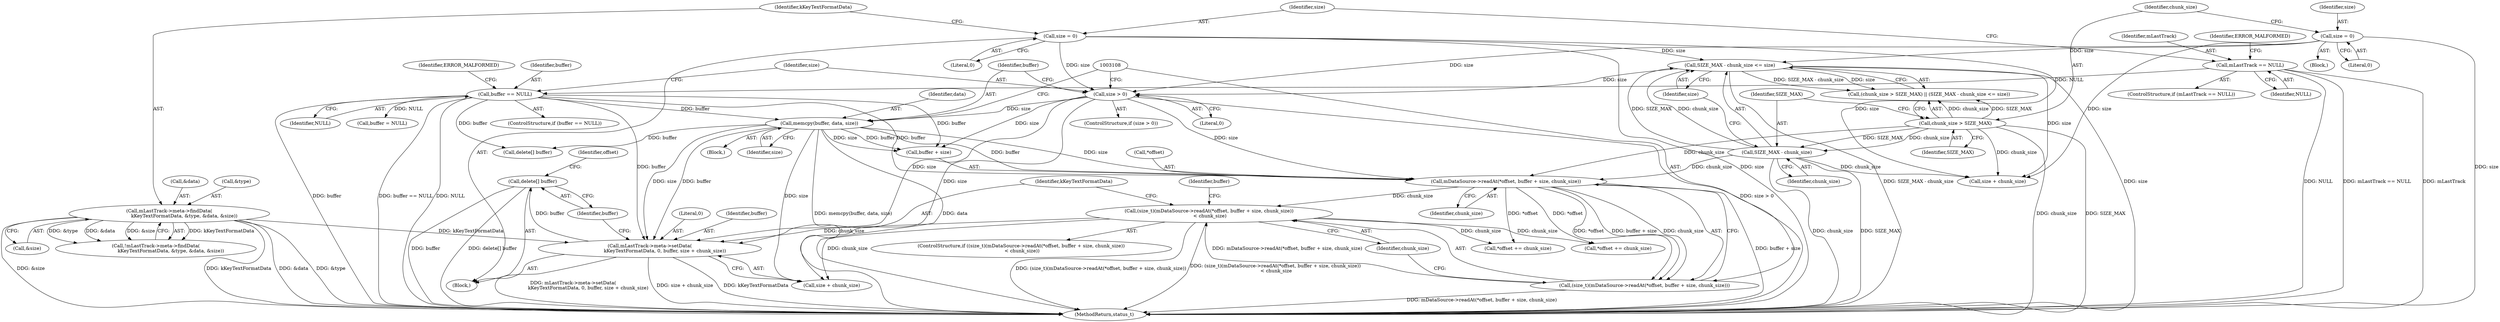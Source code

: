 digraph "0_Android_f81038006b4c59a5a148dcad887371206033c28f_2@API" {
"1003136" [label="(Call,delete[] buffer)"];
"1003129" [label="(Call,mLastTrack->meta->setData(\n                    kKeyTextFormatData, 0, buffer, size + chunk_size))"];
"1003057" [label="(Call,mLastTrack->meta->findData(\n                    kKeyTextFormatData, &type, &data, &size))"];
"1003090" [label="(Call,buffer == NULL)"];
"1003044" [label="(Call,mLastTrack == NULL)"];
"1003101" [label="(Call,memcpy(buffer, data, size))"];
"1003097" [label="(Call,size > 0)"];
"1003052" [label="(Call,size = 0)"];
"1003066" [label="(Call,size = 0)"];
"1003074" [label="(Call,SIZE_MAX - chunk_size <= size)"];
"1003075" [label="(Call,SIZE_MAX - chunk_size)"];
"1003071" [label="(Call,chunk_size > SIZE_MAX)"];
"1003106" [label="(Call,(size_t)(mDataSource->readAt(*offset, buffer + size, chunk_size))\n < chunk_size)"];
"1003107" [label="(Call,(size_t)(mDataSource->readAt(*offset, buffer + size, chunk_size)))"];
"1003109" [label="(Call,mDataSource->readAt(*offset, buffer + size, chunk_size))"];
"1003073" [label="(Identifier,SIZE_MAX)"];
"1003065" [label="(Block,)"];
"1003130" [label="(Identifier,kKeyTextFormatData)"];
"1003097" [label="(Call,size > 0)"];
"1003133" [label="(Call,size + chunk_size)"];
"1003136" [label="(Call,delete[] buffer)"];
"1003098" [label="(Identifier,size)"];
"1003043" [label="(ControlStructure,if (mLastTrack == NULL))"];
"1003052" [label="(Call,size = 0)"];
"1003289" [label="(MethodReturn,status_t)"];
"1003054" [label="(Literal,0)"];
"1003042" [label="(Block,)"];
"1003140" [label="(Identifier,offset)"];
"1003129" [label="(Call,mLastTrack->meta->setData(\n                    kKeyTextFormatData, 0, buffer, size + chunk_size))"];
"1003048" [label="(Identifier,ERROR_MALFORMED)"];
"1003070" [label="(Call,(chunk_size > SIZE_MAX) || (SIZE_MAX - chunk_size <= size))"];
"1003119" [label="(Identifier,buffer)"];
"1003071" [label="(Call,chunk_size > SIZE_MAX)"];
"1003067" [label="(Identifier,size)"];
"1003066" [label="(Call,size = 0)"];
"1003053" [label="(Identifier,size)"];
"1003089" [label="(ControlStructure,if (buffer == NULL))"];
"1003101" [label="(Call,memcpy(buffer, data, size))"];
"1003046" [label="(Identifier,NULL)"];
"1003095" [label="(Identifier,ERROR_MALFORMED)"];
"1003096" [label="(ControlStructure,if (size > 0))"];
"1003110" [label="(Call,*offset)"];
"1003086" [label="(Call,size + chunk_size)"];
"1003109" [label="(Call,mDataSource->readAt(*offset, buffer + size, chunk_size))"];
"1003116" [label="(Identifier,chunk_size)"];
"1003063" [label="(Call,&size)"];
"1003100" [label="(Block,)"];
"1003091" [label="(Identifier,buffer)"];
"1003138" [label="(Call,*offset += chunk_size)"];
"1003061" [label="(Call,&data)"];
"1003118" [label="(Call,delete[] buffer)"];
"1003076" [label="(Identifier,SIZE_MAX)"];
"1003044" [label="(Call,mLastTrack == NULL)"];
"1003090" [label="(Call,buffer == NULL)"];
"1003074" [label="(Call,SIZE_MAX - chunk_size <= size)"];
"1003057" [label="(Call,mLastTrack->meta->findData(\n                    kKeyTextFormatData, &type, &data, &size))"];
"1003106" [label="(Call,(size_t)(mDataSource->readAt(*offset, buffer + size, chunk_size))\n < chunk_size)"];
"1003112" [label="(Call,buffer + size)"];
"1003107" [label="(Call,(size_t)(mDataSource->readAt(*offset, buffer + size, chunk_size)))"];
"1003092" [label="(Identifier,NULL)"];
"1003099" [label="(Literal,0)"];
"1003103" [label="(Identifier,data)"];
"1003131" [label="(Literal,0)"];
"1003045" [label="(Identifier,mLastTrack)"];
"1003102" [label="(Identifier,buffer)"];
"1003105" [label="(ControlStructure,if ((size_t)(mDataSource->readAt(*offset, buffer + size, chunk_size))\n < chunk_size))"];
"1003059" [label="(Call,&type)"];
"1003075" [label="(Call,SIZE_MAX - chunk_size)"];
"1003104" [label="(Identifier,size)"];
"1003120" [label="(Call,buffer = NULL)"];
"1003078" [label="(Identifier,size)"];
"1003132" [label="(Identifier,buffer)"];
"1003137" [label="(Identifier,buffer)"];
"1003056" [label="(Call,!mLastTrack->meta->findData(\n                    kKeyTextFormatData, &type, &data, &size))"];
"1003068" [label="(Literal,0)"];
"1003072" [label="(Identifier,chunk_size)"];
"1003077" [label="(Identifier,chunk_size)"];
"1003123" [label="(Call,*offset += chunk_size)"];
"1003058" [label="(Identifier,kKeyTextFormatData)"];
"1003115" [label="(Identifier,chunk_size)"];
"1003136" -> "1003042"  [label="AST: "];
"1003136" -> "1003137"  [label="CFG: "];
"1003137" -> "1003136"  [label="AST: "];
"1003140" -> "1003136"  [label="CFG: "];
"1003136" -> "1003289"  [label="DDG: buffer"];
"1003136" -> "1003289"  [label="DDG: delete[] buffer"];
"1003129" -> "1003136"  [label="DDG: buffer"];
"1003129" -> "1003042"  [label="AST: "];
"1003129" -> "1003133"  [label="CFG: "];
"1003130" -> "1003129"  [label="AST: "];
"1003131" -> "1003129"  [label="AST: "];
"1003132" -> "1003129"  [label="AST: "];
"1003133" -> "1003129"  [label="AST: "];
"1003137" -> "1003129"  [label="CFG: "];
"1003129" -> "1003289"  [label="DDG: size + chunk_size"];
"1003129" -> "1003289"  [label="DDG: kKeyTextFormatData"];
"1003129" -> "1003289"  [label="DDG: mLastTrack->meta->setData(\n                    kKeyTextFormatData, 0, buffer, size + chunk_size)"];
"1003057" -> "1003129"  [label="DDG: kKeyTextFormatData"];
"1003090" -> "1003129"  [label="DDG: buffer"];
"1003101" -> "1003129"  [label="DDG: buffer"];
"1003101" -> "1003129"  [label="DDG: size"];
"1003097" -> "1003129"  [label="DDG: size"];
"1003106" -> "1003129"  [label="DDG: chunk_size"];
"1003057" -> "1003056"  [label="AST: "];
"1003057" -> "1003063"  [label="CFG: "];
"1003058" -> "1003057"  [label="AST: "];
"1003059" -> "1003057"  [label="AST: "];
"1003061" -> "1003057"  [label="AST: "];
"1003063" -> "1003057"  [label="AST: "];
"1003056" -> "1003057"  [label="CFG: "];
"1003057" -> "1003289"  [label="DDG: kKeyTextFormatData"];
"1003057" -> "1003289"  [label="DDG: &data"];
"1003057" -> "1003289"  [label="DDG: &type"];
"1003057" -> "1003289"  [label="DDG: &size"];
"1003057" -> "1003056"  [label="DDG: kKeyTextFormatData"];
"1003057" -> "1003056"  [label="DDG: &type"];
"1003057" -> "1003056"  [label="DDG: &data"];
"1003057" -> "1003056"  [label="DDG: &size"];
"1003090" -> "1003089"  [label="AST: "];
"1003090" -> "1003092"  [label="CFG: "];
"1003091" -> "1003090"  [label="AST: "];
"1003092" -> "1003090"  [label="AST: "];
"1003095" -> "1003090"  [label="CFG: "];
"1003098" -> "1003090"  [label="CFG: "];
"1003090" -> "1003289"  [label="DDG: buffer"];
"1003090" -> "1003289"  [label="DDG: buffer == NULL"];
"1003090" -> "1003289"  [label="DDG: NULL"];
"1003044" -> "1003090"  [label="DDG: NULL"];
"1003090" -> "1003101"  [label="DDG: buffer"];
"1003090" -> "1003109"  [label="DDG: buffer"];
"1003090" -> "1003112"  [label="DDG: buffer"];
"1003090" -> "1003118"  [label="DDG: buffer"];
"1003090" -> "1003120"  [label="DDG: NULL"];
"1003044" -> "1003043"  [label="AST: "];
"1003044" -> "1003046"  [label="CFG: "];
"1003045" -> "1003044"  [label="AST: "];
"1003046" -> "1003044"  [label="AST: "];
"1003048" -> "1003044"  [label="CFG: "];
"1003053" -> "1003044"  [label="CFG: "];
"1003044" -> "1003289"  [label="DDG: NULL"];
"1003044" -> "1003289"  [label="DDG: mLastTrack == NULL"];
"1003044" -> "1003289"  [label="DDG: mLastTrack"];
"1003101" -> "1003100"  [label="AST: "];
"1003101" -> "1003104"  [label="CFG: "];
"1003102" -> "1003101"  [label="AST: "];
"1003103" -> "1003101"  [label="AST: "];
"1003104" -> "1003101"  [label="AST: "];
"1003108" -> "1003101"  [label="CFG: "];
"1003101" -> "1003289"  [label="DDG: memcpy(buffer, data, size)"];
"1003101" -> "1003289"  [label="DDG: data"];
"1003097" -> "1003101"  [label="DDG: size"];
"1003101" -> "1003109"  [label="DDG: buffer"];
"1003101" -> "1003109"  [label="DDG: size"];
"1003101" -> "1003112"  [label="DDG: buffer"];
"1003101" -> "1003112"  [label="DDG: size"];
"1003101" -> "1003118"  [label="DDG: buffer"];
"1003101" -> "1003133"  [label="DDG: size"];
"1003097" -> "1003096"  [label="AST: "];
"1003097" -> "1003099"  [label="CFG: "];
"1003098" -> "1003097"  [label="AST: "];
"1003099" -> "1003097"  [label="AST: "];
"1003102" -> "1003097"  [label="CFG: "];
"1003108" -> "1003097"  [label="CFG: "];
"1003097" -> "1003289"  [label="DDG: size > 0"];
"1003052" -> "1003097"  [label="DDG: size"];
"1003066" -> "1003097"  [label="DDG: size"];
"1003074" -> "1003097"  [label="DDG: size"];
"1003097" -> "1003109"  [label="DDG: size"];
"1003097" -> "1003112"  [label="DDG: size"];
"1003097" -> "1003133"  [label="DDG: size"];
"1003052" -> "1003042"  [label="AST: "];
"1003052" -> "1003054"  [label="CFG: "];
"1003053" -> "1003052"  [label="AST: "];
"1003054" -> "1003052"  [label="AST: "];
"1003058" -> "1003052"  [label="CFG: "];
"1003052" -> "1003289"  [label="DDG: size"];
"1003052" -> "1003074"  [label="DDG: size"];
"1003052" -> "1003086"  [label="DDG: size"];
"1003066" -> "1003065"  [label="AST: "];
"1003066" -> "1003068"  [label="CFG: "];
"1003067" -> "1003066"  [label="AST: "];
"1003068" -> "1003066"  [label="AST: "];
"1003072" -> "1003066"  [label="CFG: "];
"1003066" -> "1003289"  [label="DDG: size"];
"1003066" -> "1003074"  [label="DDG: size"];
"1003066" -> "1003086"  [label="DDG: size"];
"1003074" -> "1003070"  [label="AST: "];
"1003074" -> "1003078"  [label="CFG: "];
"1003075" -> "1003074"  [label="AST: "];
"1003078" -> "1003074"  [label="AST: "];
"1003070" -> "1003074"  [label="CFG: "];
"1003074" -> "1003289"  [label="DDG: SIZE_MAX - chunk_size"];
"1003074" -> "1003289"  [label="DDG: size"];
"1003074" -> "1003070"  [label="DDG: SIZE_MAX - chunk_size"];
"1003074" -> "1003070"  [label="DDG: size"];
"1003075" -> "1003074"  [label="DDG: SIZE_MAX"];
"1003075" -> "1003074"  [label="DDG: chunk_size"];
"1003074" -> "1003086"  [label="DDG: size"];
"1003075" -> "1003077"  [label="CFG: "];
"1003076" -> "1003075"  [label="AST: "];
"1003077" -> "1003075"  [label="AST: "];
"1003078" -> "1003075"  [label="CFG: "];
"1003075" -> "1003289"  [label="DDG: SIZE_MAX"];
"1003075" -> "1003289"  [label="DDG: chunk_size"];
"1003071" -> "1003075"  [label="DDG: SIZE_MAX"];
"1003071" -> "1003075"  [label="DDG: chunk_size"];
"1003075" -> "1003086"  [label="DDG: chunk_size"];
"1003075" -> "1003109"  [label="DDG: chunk_size"];
"1003071" -> "1003070"  [label="AST: "];
"1003071" -> "1003073"  [label="CFG: "];
"1003072" -> "1003071"  [label="AST: "];
"1003073" -> "1003071"  [label="AST: "];
"1003076" -> "1003071"  [label="CFG: "];
"1003070" -> "1003071"  [label="CFG: "];
"1003071" -> "1003289"  [label="DDG: chunk_size"];
"1003071" -> "1003289"  [label="DDG: SIZE_MAX"];
"1003071" -> "1003070"  [label="DDG: chunk_size"];
"1003071" -> "1003070"  [label="DDG: SIZE_MAX"];
"1003071" -> "1003086"  [label="DDG: chunk_size"];
"1003071" -> "1003109"  [label="DDG: chunk_size"];
"1003106" -> "1003105"  [label="AST: "];
"1003106" -> "1003116"  [label="CFG: "];
"1003107" -> "1003106"  [label="AST: "];
"1003116" -> "1003106"  [label="AST: "];
"1003119" -> "1003106"  [label="CFG: "];
"1003130" -> "1003106"  [label="CFG: "];
"1003106" -> "1003289"  [label="DDG: (size_t)(mDataSource->readAt(*offset, buffer + size, chunk_size))"];
"1003106" -> "1003289"  [label="DDG: (size_t)(mDataSource->readAt(*offset, buffer + size, chunk_size))\n < chunk_size"];
"1003107" -> "1003106"  [label="DDG: mDataSource->readAt(*offset, buffer + size, chunk_size)"];
"1003109" -> "1003106"  [label="DDG: chunk_size"];
"1003106" -> "1003123"  [label="DDG: chunk_size"];
"1003106" -> "1003133"  [label="DDG: chunk_size"];
"1003106" -> "1003138"  [label="DDG: chunk_size"];
"1003107" -> "1003109"  [label="CFG: "];
"1003108" -> "1003107"  [label="AST: "];
"1003109" -> "1003107"  [label="AST: "];
"1003116" -> "1003107"  [label="CFG: "];
"1003107" -> "1003289"  [label="DDG: mDataSource->readAt(*offset, buffer + size, chunk_size)"];
"1003109" -> "1003107"  [label="DDG: *offset"];
"1003109" -> "1003107"  [label="DDG: buffer + size"];
"1003109" -> "1003107"  [label="DDG: chunk_size"];
"1003109" -> "1003115"  [label="CFG: "];
"1003110" -> "1003109"  [label="AST: "];
"1003112" -> "1003109"  [label="AST: "];
"1003115" -> "1003109"  [label="AST: "];
"1003109" -> "1003289"  [label="DDG: buffer + size"];
"1003109" -> "1003123"  [label="DDG: *offset"];
"1003109" -> "1003138"  [label="DDG: *offset"];
}
